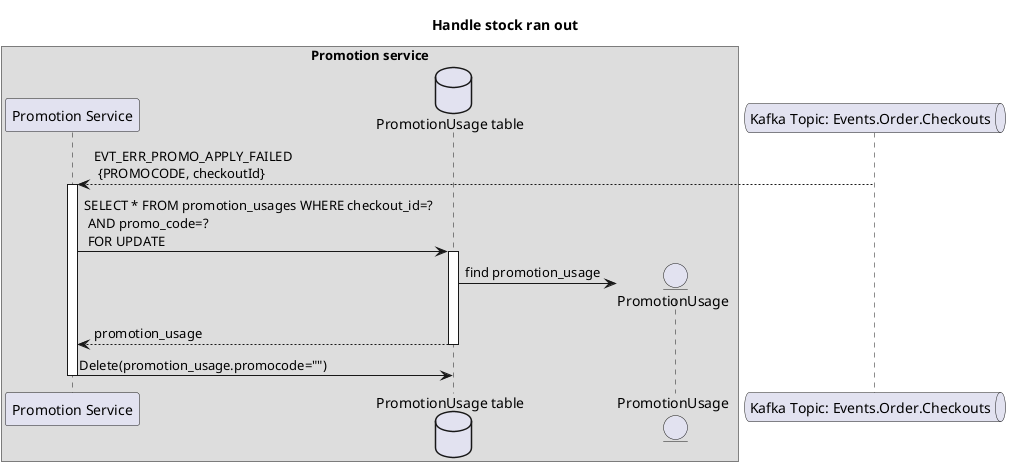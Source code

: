 @startuml Handle stock ran out
Title "Handle stock ran out"
box "Promotion service"
    participant "Promotion Service" as promtion_service
    database "PromotionUsage table" as promtion_db
    entity "PromotionUsage" as promotion_usage
end box
queue "Kafka Topic: Events.Order.Checkouts" as checkout_eq

checkout_eq --> promtion_service: EVT_ERR_PROMO_APPLY_FAILED \n {PROMOCODE, checkoutId}
activate promtion_service
promtion_service -> promtion_db: SELECT * FROM promotion_usages WHERE checkout_id=? \n AND promo_code=? \n FOR UPDATE
activate promtion_db
    promtion_db -> promotion_usage**: find promotion_usage
    promtion_db --> promtion_service: promotion_usage
deactivate promtion_db
promtion_service -> promtion_db: Delete(promotion_usage.promocode="")   
deactivate promtion_service
@enduml